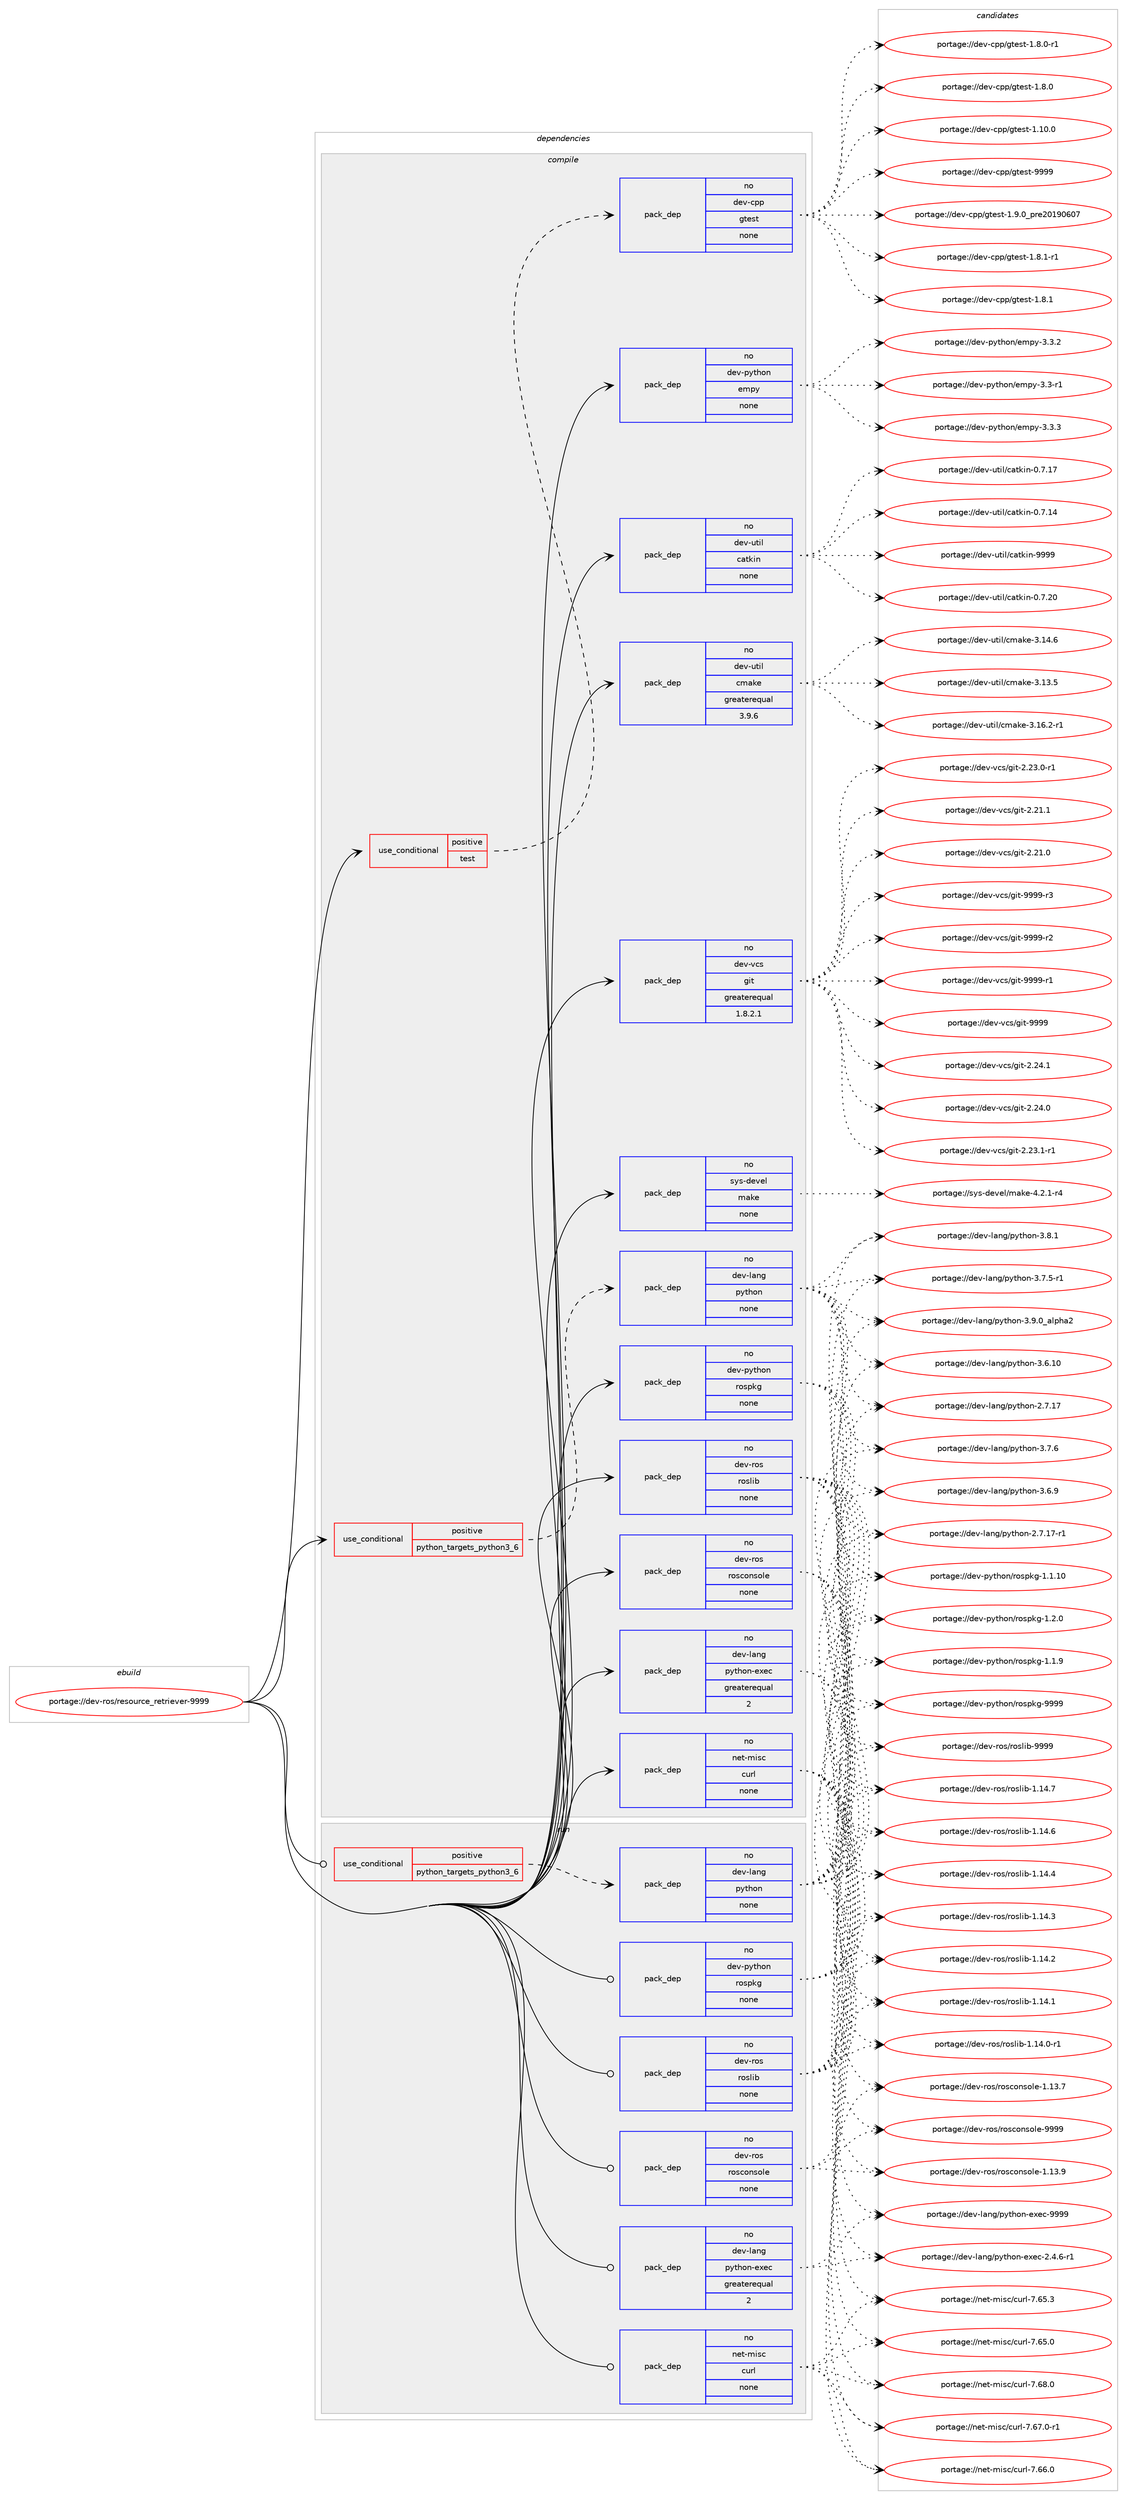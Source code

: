 digraph prolog {

# *************
# Graph options
# *************

newrank=true;
concentrate=true;
compound=true;
graph [rankdir=LR,fontname=Helvetica,fontsize=10,ranksep=1.5];#, ranksep=2.5, nodesep=0.2];
edge  [arrowhead=vee];
node  [fontname=Helvetica,fontsize=10];

# **********
# The ebuild
# **********

subgraph cluster_leftcol {
color=gray;
label=<<i>ebuild</i>>;
id [label="portage://dev-ros/resource_retriever-9999", color=red, width=4, href="../dev-ros/resource_retriever-9999.svg"];
}

# ****************
# The dependencies
# ****************

subgraph cluster_midcol {
color=gray;
label=<<i>dependencies</i>>;
subgraph cluster_compile {
fillcolor="#eeeeee";
style=filled;
label=<<i>compile</i>>;
subgraph cond98695 {
dependency391814 [label=<<TABLE BORDER="0" CELLBORDER="1" CELLSPACING="0" CELLPADDING="4"><TR><TD ROWSPAN="3" CELLPADDING="10">use_conditional</TD></TR><TR><TD>positive</TD></TR><TR><TD>python_targets_python3_6</TD></TR></TABLE>>, shape=none, color=red];
subgraph pack288266 {
dependency391815 [label=<<TABLE BORDER="0" CELLBORDER="1" CELLSPACING="0" CELLPADDING="4" WIDTH="220"><TR><TD ROWSPAN="6" CELLPADDING="30">pack_dep</TD></TR><TR><TD WIDTH="110">no</TD></TR><TR><TD>dev-lang</TD></TR><TR><TD>python</TD></TR><TR><TD>none</TD></TR><TR><TD></TD></TR></TABLE>>, shape=none, color=blue];
}
dependency391814:e -> dependency391815:w [weight=20,style="dashed",arrowhead="vee"];
}
id:e -> dependency391814:w [weight=20,style="solid",arrowhead="vee"];
subgraph cond98696 {
dependency391816 [label=<<TABLE BORDER="0" CELLBORDER="1" CELLSPACING="0" CELLPADDING="4"><TR><TD ROWSPAN="3" CELLPADDING="10">use_conditional</TD></TR><TR><TD>positive</TD></TR><TR><TD>test</TD></TR></TABLE>>, shape=none, color=red];
subgraph pack288267 {
dependency391817 [label=<<TABLE BORDER="0" CELLBORDER="1" CELLSPACING="0" CELLPADDING="4" WIDTH="220"><TR><TD ROWSPAN="6" CELLPADDING="30">pack_dep</TD></TR><TR><TD WIDTH="110">no</TD></TR><TR><TD>dev-cpp</TD></TR><TR><TD>gtest</TD></TR><TR><TD>none</TD></TR><TR><TD></TD></TR></TABLE>>, shape=none, color=blue];
}
dependency391816:e -> dependency391817:w [weight=20,style="dashed",arrowhead="vee"];
}
id:e -> dependency391816:w [weight=20,style="solid",arrowhead="vee"];
subgraph pack288268 {
dependency391818 [label=<<TABLE BORDER="0" CELLBORDER="1" CELLSPACING="0" CELLPADDING="4" WIDTH="220"><TR><TD ROWSPAN="6" CELLPADDING="30">pack_dep</TD></TR><TR><TD WIDTH="110">no</TD></TR><TR><TD>dev-lang</TD></TR><TR><TD>python-exec</TD></TR><TR><TD>greaterequal</TD></TR><TR><TD>2</TD></TR></TABLE>>, shape=none, color=blue];
}
id:e -> dependency391818:w [weight=20,style="solid",arrowhead="vee"];
subgraph pack288269 {
dependency391819 [label=<<TABLE BORDER="0" CELLBORDER="1" CELLSPACING="0" CELLPADDING="4" WIDTH="220"><TR><TD ROWSPAN="6" CELLPADDING="30">pack_dep</TD></TR><TR><TD WIDTH="110">no</TD></TR><TR><TD>dev-python</TD></TR><TR><TD>empy</TD></TR><TR><TD>none</TD></TR><TR><TD></TD></TR></TABLE>>, shape=none, color=blue];
}
id:e -> dependency391819:w [weight=20,style="solid",arrowhead="vee"];
subgraph pack288270 {
dependency391820 [label=<<TABLE BORDER="0" CELLBORDER="1" CELLSPACING="0" CELLPADDING="4" WIDTH="220"><TR><TD ROWSPAN="6" CELLPADDING="30">pack_dep</TD></TR><TR><TD WIDTH="110">no</TD></TR><TR><TD>dev-python</TD></TR><TR><TD>rospkg</TD></TR><TR><TD>none</TD></TR><TR><TD></TD></TR></TABLE>>, shape=none, color=blue];
}
id:e -> dependency391820:w [weight=20,style="solid",arrowhead="vee"];
subgraph pack288271 {
dependency391821 [label=<<TABLE BORDER="0" CELLBORDER="1" CELLSPACING="0" CELLPADDING="4" WIDTH="220"><TR><TD ROWSPAN="6" CELLPADDING="30">pack_dep</TD></TR><TR><TD WIDTH="110">no</TD></TR><TR><TD>dev-ros</TD></TR><TR><TD>rosconsole</TD></TR><TR><TD>none</TD></TR><TR><TD></TD></TR></TABLE>>, shape=none, color=blue];
}
id:e -> dependency391821:w [weight=20,style="solid",arrowhead="vee"];
subgraph pack288272 {
dependency391822 [label=<<TABLE BORDER="0" CELLBORDER="1" CELLSPACING="0" CELLPADDING="4" WIDTH="220"><TR><TD ROWSPAN="6" CELLPADDING="30">pack_dep</TD></TR><TR><TD WIDTH="110">no</TD></TR><TR><TD>dev-ros</TD></TR><TR><TD>roslib</TD></TR><TR><TD>none</TD></TR><TR><TD></TD></TR></TABLE>>, shape=none, color=blue];
}
id:e -> dependency391822:w [weight=20,style="solid",arrowhead="vee"];
subgraph pack288273 {
dependency391823 [label=<<TABLE BORDER="0" CELLBORDER="1" CELLSPACING="0" CELLPADDING="4" WIDTH="220"><TR><TD ROWSPAN="6" CELLPADDING="30">pack_dep</TD></TR><TR><TD WIDTH="110">no</TD></TR><TR><TD>dev-util</TD></TR><TR><TD>catkin</TD></TR><TR><TD>none</TD></TR><TR><TD></TD></TR></TABLE>>, shape=none, color=blue];
}
id:e -> dependency391823:w [weight=20,style="solid",arrowhead="vee"];
subgraph pack288274 {
dependency391824 [label=<<TABLE BORDER="0" CELLBORDER="1" CELLSPACING="0" CELLPADDING="4" WIDTH="220"><TR><TD ROWSPAN="6" CELLPADDING="30">pack_dep</TD></TR><TR><TD WIDTH="110">no</TD></TR><TR><TD>dev-util</TD></TR><TR><TD>cmake</TD></TR><TR><TD>greaterequal</TD></TR><TR><TD>3.9.6</TD></TR></TABLE>>, shape=none, color=blue];
}
id:e -> dependency391824:w [weight=20,style="solid",arrowhead="vee"];
subgraph pack288275 {
dependency391825 [label=<<TABLE BORDER="0" CELLBORDER="1" CELLSPACING="0" CELLPADDING="4" WIDTH="220"><TR><TD ROWSPAN="6" CELLPADDING="30">pack_dep</TD></TR><TR><TD WIDTH="110">no</TD></TR><TR><TD>dev-vcs</TD></TR><TR><TD>git</TD></TR><TR><TD>greaterequal</TD></TR><TR><TD>1.8.2.1</TD></TR></TABLE>>, shape=none, color=blue];
}
id:e -> dependency391825:w [weight=20,style="solid",arrowhead="vee"];
subgraph pack288276 {
dependency391826 [label=<<TABLE BORDER="0" CELLBORDER="1" CELLSPACING="0" CELLPADDING="4" WIDTH="220"><TR><TD ROWSPAN="6" CELLPADDING="30">pack_dep</TD></TR><TR><TD WIDTH="110">no</TD></TR><TR><TD>net-misc</TD></TR><TR><TD>curl</TD></TR><TR><TD>none</TD></TR><TR><TD></TD></TR></TABLE>>, shape=none, color=blue];
}
id:e -> dependency391826:w [weight=20,style="solid",arrowhead="vee"];
subgraph pack288277 {
dependency391827 [label=<<TABLE BORDER="0" CELLBORDER="1" CELLSPACING="0" CELLPADDING="4" WIDTH="220"><TR><TD ROWSPAN="6" CELLPADDING="30">pack_dep</TD></TR><TR><TD WIDTH="110">no</TD></TR><TR><TD>sys-devel</TD></TR><TR><TD>make</TD></TR><TR><TD>none</TD></TR><TR><TD></TD></TR></TABLE>>, shape=none, color=blue];
}
id:e -> dependency391827:w [weight=20,style="solid",arrowhead="vee"];
}
subgraph cluster_compileandrun {
fillcolor="#eeeeee";
style=filled;
label=<<i>compile and run</i>>;
}
subgraph cluster_run {
fillcolor="#eeeeee";
style=filled;
label=<<i>run</i>>;
subgraph cond98697 {
dependency391828 [label=<<TABLE BORDER="0" CELLBORDER="1" CELLSPACING="0" CELLPADDING="4"><TR><TD ROWSPAN="3" CELLPADDING="10">use_conditional</TD></TR><TR><TD>positive</TD></TR><TR><TD>python_targets_python3_6</TD></TR></TABLE>>, shape=none, color=red];
subgraph pack288278 {
dependency391829 [label=<<TABLE BORDER="0" CELLBORDER="1" CELLSPACING="0" CELLPADDING="4" WIDTH="220"><TR><TD ROWSPAN="6" CELLPADDING="30">pack_dep</TD></TR><TR><TD WIDTH="110">no</TD></TR><TR><TD>dev-lang</TD></TR><TR><TD>python</TD></TR><TR><TD>none</TD></TR><TR><TD></TD></TR></TABLE>>, shape=none, color=blue];
}
dependency391828:e -> dependency391829:w [weight=20,style="dashed",arrowhead="vee"];
}
id:e -> dependency391828:w [weight=20,style="solid",arrowhead="odot"];
subgraph pack288279 {
dependency391830 [label=<<TABLE BORDER="0" CELLBORDER="1" CELLSPACING="0" CELLPADDING="4" WIDTH="220"><TR><TD ROWSPAN="6" CELLPADDING="30">pack_dep</TD></TR><TR><TD WIDTH="110">no</TD></TR><TR><TD>dev-lang</TD></TR><TR><TD>python-exec</TD></TR><TR><TD>greaterequal</TD></TR><TR><TD>2</TD></TR></TABLE>>, shape=none, color=blue];
}
id:e -> dependency391830:w [weight=20,style="solid",arrowhead="odot"];
subgraph pack288280 {
dependency391831 [label=<<TABLE BORDER="0" CELLBORDER="1" CELLSPACING="0" CELLPADDING="4" WIDTH="220"><TR><TD ROWSPAN="6" CELLPADDING="30">pack_dep</TD></TR><TR><TD WIDTH="110">no</TD></TR><TR><TD>dev-python</TD></TR><TR><TD>rospkg</TD></TR><TR><TD>none</TD></TR><TR><TD></TD></TR></TABLE>>, shape=none, color=blue];
}
id:e -> dependency391831:w [weight=20,style="solid",arrowhead="odot"];
subgraph pack288281 {
dependency391832 [label=<<TABLE BORDER="0" CELLBORDER="1" CELLSPACING="0" CELLPADDING="4" WIDTH="220"><TR><TD ROWSPAN="6" CELLPADDING="30">pack_dep</TD></TR><TR><TD WIDTH="110">no</TD></TR><TR><TD>dev-ros</TD></TR><TR><TD>rosconsole</TD></TR><TR><TD>none</TD></TR><TR><TD></TD></TR></TABLE>>, shape=none, color=blue];
}
id:e -> dependency391832:w [weight=20,style="solid",arrowhead="odot"];
subgraph pack288282 {
dependency391833 [label=<<TABLE BORDER="0" CELLBORDER="1" CELLSPACING="0" CELLPADDING="4" WIDTH="220"><TR><TD ROWSPAN="6" CELLPADDING="30">pack_dep</TD></TR><TR><TD WIDTH="110">no</TD></TR><TR><TD>dev-ros</TD></TR><TR><TD>roslib</TD></TR><TR><TD>none</TD></TR><TR><TD></TD></TR></TABLE>>, shape=none, color=blue];
}
id:e -> dependency391833:w [weight=20,style="solid",arrowhead="odot"];
subgraph pack288283 {
dependency391834 [label=<<TABLE BORDER="0" CELLBORDER="1" CELLSPACING="0" CELLPADDING="4" WIDTH="220"><TR><TD ROWSPAN="6" CELLPADDING="30">pack_dep</TD></TR><TR><TD WIDTH="110">no</TD></TR><TR><TD>net-misc</TD></TR><TR><TD>curl</TD></TR><TR><TD>none</TD></TR><TR><TD></TD></TR></TABLE>>, shape=none, color=blue];
}
id:e -> dependency391834:w [weight=20,style="solid",arrowhead="odot"];
}
}

# **************
# The candidates
# **************

subgraph cluster_choices {
rank=same;
color=gray;
label=<<i>candidates</i>>;

subgraph choice288266 {
color=black;
nodesep=1;
choice10010111845108971101034711212111610411111045514657464895971081121049750 [label="portage://dev-lang/python-3.9.0_alpha2", color=red, width=4,href="../dev-lang/python-3.9.0_alpha2.svg"];
choice100101118451089711010347112121116104111110455146564649 [label="portage://dev-lang/python-3.8.1", color=red, width=4,href="../dev-lang/python-3.8.1.svg"];
choice100101118451089711010347112121116104111110455146554654 [label="portage://dev-lang/python-3.7.6", color=red, width=4,href="../dev-lang/python-3.7.6.svg"];
choice1001011184510897110103471121211161041111104551465546534511449 [label="portage://dev-lang/python-3.7.5-r1", color=red, width=4,href="../dev-lang/python-3.7.5-r1.svg"];
choice100101118451089711010347112121116104111110455146544657 [label="portage://dev-lang/python-3.6.9", color=red, width=4,href="../dev-lang/python-3.6.9.svg"];
choice10010111845108971101034711212111610411111045514654464948 [label="portage://dev-lang/python-3.6.10", color=red, width=4,href="../dev-lang/python-3.6.10.svg"];
choice100101118451089711010347112121116104111110455046554649554511449 [label="portage://dev-lang/python-2.7.17-r1", color=red, width=4,href="../dev-lang/python-2.7.17-r1.svg"];
choice10010111845108971101034711212111610411111045504655464955 [label="portage://dev-lang/python-2.7.17", color=red, width=4,href="../dev-lang/python-2.7.17.svg"];
dependency391815:e -> choice10010111845108971101034711212111610411111045514657464895971081121049750:w [style=dotted,weight="100"];
dependency391815:e -> choice100101118451089711010347112121116104111110455146564649:w [style=dotted,weight="100"];
dependency391815:e -> choice100101118451089711010347112121116104111110455146554654:w [style=dotted,weight="100"];
dependency391815:e -> choice1001011184510897110103471121211161041111104551465546534511449:w [style=dotted,weight="100"];
dependency391815:e -> choice100101118451089711010347112121116104111110455146544657:w [style=dotted,weight="100"];
dependency391815:e -> choice10010111845108971101034711212111610411111045514654464948:w [style=dotted,weight="100"];
dependency391815:e -> choice100101118451089711010347112121116104111110455046554649554511449:w [style=dotted,weight="100"];
dependency391815:e -> choice10010111845108971101034711212111610411111045504655464955:w [style=dotted,weight="100"];
}
subgraph choice288267 {
color=black;
nodesep=1;
choice1001011184599112112471031161011151164557575757 [label="portage://dev-cpp/gtest-9999", color=red, width=4,href="../dev-cpp/gtest-9999.svg"];
choice100101118459911211247103116101115116454946574648951121141015048495748544855 [label="portage://dev-cpp/gtest-1.9.0_pre20190607", color=red, width=4,href="../dev-cpp/gtest-1.9.0_pre20190607.svg"];
choice1001011184599112112471031161011151164549465646494511449 [label="portage://dev-cpp/gtest-1.8.1-r1", color=red, width=4,href="../dev-cpp/gtest-1.8.1-r1.svg"];
choice100101118459911211247103116101115116454946564649 [label="portage://dev-cpp/gtest-1.8.1", color=red, width=4,href="../dev-cpp/gtest-1.8.1.svg"];
choice1001011184599112112471031161011151164549465646484511449 [label="portage://dev-cpp/gtest-1.8.0-r1", color=red, width=4,href="../dev-cpp/gtest-1.8.0-r1.svg"];
choice100101118459911211247103116101115116454946564648 [label="portage://dev-cpp/gtest-1.8.0", color=red, width=4,href="../dev-cpp/gtest-1.8.0.svg"];
choice10010111845991121124710311610111511645494649484648 [label="portage://dev-cpp/gtest-1.10.0", color=red, width=4,href="../dev-cpp/gtest-1.10.0.svg"];
dependency391817:e -> choice1001011184599112112471031161011151164557575757:w [style=dotted,weight="100"];
dependency391817:e -> choice100101118459911211247103116101115116454946574648951121141015048495748544855:w [style=dotted,weight="100"];
dependency391817:e -> choice1001011184599112112471031161011151164549465646494511449:w [style=dotted,weight="100"];
dependency391817:e -> choice100101118459911211247103116101115116454946564649:w [style=dotted,weight="100"];
dependency391817:e -> choice1001011184599112112471031161011151164549465646484511449:w [style=dotted,weight="100"];
dependency391817:e -> choice100101118459911211247103116101115116454946564648:w [style=dotted,weight="100"];
dependency391817:e -> choice10010111845991121124710311610111511645494649484648:w [style=dotted,weight="100"];
}
subgraph choice288268 {
color=black;
nodesep=1;
choice10010111845108971101034711212111610411111045101120101994557575757 [label="portage://dev-lang/python-exec-9999", color=red, width=4,href="../dev-lang/python-exec-9999.svg"];
choice10010111845108971101034711212111610411111045101120101994550465246544511449 [label="portage://dev-lang/python-exec-2.4.6-r1", color=red, width=4,href="../dev-lang/python-exec-2.4.6-r1.svg"];
dependency391818:e -> choice10010111845108971101034711212111610411111045101120101994557575757:w [style=dotted,weight="100"];
dependency391818:e -> choice10010111845108971101034711212111610411111045101120101994550465246544511449:w [style=dotted,weight="100"];
}
subgraph choice288269 {
color=black;
nodesep=1;
choice1001011184511212111610411111047101109112121455146514651 [label="portage://dev-python/empy-3.3.3", color=red, width=4,href="../dev-python/empy-3.3.3.svg"];
choice1001011184511212111610411111047101109112121455146514650 [label="portage://dev-python/empy-3.3.2", color=red, width=4,href="../dev-python/empy-3.3.2.svg"];
choice1001011184511212111610411111047101109112121455146514511449 [label="portage://dev-python/empy-3.3-r1", color=red, width=4,href="../dev-python/empy-3.3-r1.svg"];
dependency391819:e -> choice1001011184511212111610411111047101109112121455146514651:w [style=dotted,weight="100"];
dependency391819:e -> choice1001011184511212111610411111047101109112121455146514650:w [style=dotted,weight="100"];
dependency391819:e -> choice1001011184511212111610411111047101109112121455146514511449:w [style=dotted,weight="100"];
}
subgraph choice288270 {
color=black;
nodesep=1;
choice10010111845112121116104111110471141111151121071034557575757 [label="portage://dev-python/rospkg-9999", color=red, width=4,href="../dev-python/rospkg-9999.svg"];
choice1001011184511212111610411111047114111115112107103454946504648 [label="portage://dev-python/rospkg-1.2.0", color=red, width=4,href="../dev-python/rospkg-1.2.0.svg"];
choice1001011184511212111610411111047114111115112107103454946494657 [label="portage://dev-python/rospkg-1.1.9", color=red, width=4,href="../dev-python/rospkg-1.1.9.svg"];
choice100101118451121211161041111104711411111511210710345494649464948 [label="portage://dev-python/rospkg-1.1.10", color=red, width=4,href="../dev-python/rospkg-1.1.10.svg"];
dependency391820:e -> choice10010111845112121116104111110471141111151121071034557575757:w [style=dotted,weight="100"];
dependency391820:e -> choice1001011184511212111610411111047114111115112107103454946504648:w [style=dotted,weight="100"];
dependency391820:e -> choice1001011184511212111610411111047114111115112107103454946494657:w [style=dotted,weight="100"];
dependency391820:e -> choice100101118451121211161041111104711411111511210710345494649464948:w [style=dotted,weight="100"];
}
subgraph choice288271 {
color=black;
nodesep=1;
choice1001011184511411111547114111115991111101151111081014557575757 [label="portage://dev-ros/rosconsole-9999", color=red, width=4,href="../dev-ros/rosconsole-9999.svg"];
choice10010111845114111115471141111159911111011511110810145494649514657 [label="portage://dev-ros/rosconsole-1.13.9", color=red, width=4,href="../dev-ros/rosconsole-1.13.9.svg"];
choice10010111845114111115471141111159911111011511110810145494649514655 [label="portage://dev-ros/rosconsole-1.13.7", color=red, width=4,href="../dev-ros/rosconsole-1.13.7.svg"];
dependency391821:e -> choice1001011184511411111547114111115991111101151111081014557575757:w [style=dotted,weight="100"];
dependency391821:e -> choice10010111845114111115471141111159911111011511110810145494649514657:w [style=dotted,weight="100"];
dependency391821:e -> choice10010111845114111115471141111159911111011511110810145494649514655:w [style=dotted,weight="100"];
}
subgraph choice288272 {
color=black;
nodesep=1;
choice1001011184511411111547114111115108105984557575757 [label="portage://dev-ros/roslib-9999", color=red, width=4,href="../dev-ros/roslib-9999.svg"];
choice10010111845114111115471141111151081059845494649524655 [label="portage://dev-ros/roslib-1.14.7", color=red, width=4,href="../dev-ros/roslib-1.14.7.svg"];
choice10010111845114111115471141111151081059845494649524654 [label="portage://dev-ros/roslib-1.14.6", color=red, width=4,href="../dev-ros/roslib-1.14.6.svg"];
choice10010111845114111115471141111151081059845494649524652 [label="portage://dev-ros/roslib-1.14.4", color=red, width=4,href="../dev-ros/roslib-1.14.4.svg"];
choice10010111845114111115471141111151081059845494649524651 [label="portage://dev-ros/roslib-1.14.3", color=red, width=4,href="../dev-ros/roslib-1.14.3.svg"];
choice10010111845114111115471141111151081059845494649524650 [label="portage://dev-ros/roslib-1.14.2", color=red, width=4,href="../dev-ros/roslib-1.14.2.svg"];
choice10010111845114111115471141111151081059845494649524649 [label="portage://dev-ros/roslib-1.14.1", color=red, width=4,href="../dev-ros/roslib-1.14.1.svg"];
choice100101118451141111154711411111510810598454946495246484511449 [label="portage://dev-ros/roslib-1.14.0-r1", color=red, width=4,href="../dev-ros/roslib-1.14.0-r1.svg"];
dependency391822:e -> choice1001011184511411111547114111115108105984557575757:w [style=dotted,weight="100"];
dependency391822:e -> choice10010111845114111115471141111151081059845494649524655:w [style=dotted,weight="100"];
dependency391822:e -> choice10010111845114111115471141111151081059845494649524654:w [style=dotted,weight="100"];
dependency391822:e -> choice10010111845114111115471141111151081059845494649524652:w [style=dotted,weight="100"];
dependency391822:e -> choice10010111845114111115471141111151081059845494649524651:w [style=dotted,weight="100"];
dependency391822:e -> choice10010111845114111115471141111151081059845494649524650:w [style=dotted,weight="100"];
dependency391822:e -> choice10010111845114111115471141111151081059845494649524649:w [style=dotted,weight="100"];
dependency391822:e -> choice100101118451141111154711411111510810598454946495246484511449:w [style=dotted,weight="100"];
}
subgraph choice288273 {
color=black;
nodesep=1;
choice100101118451171161051084799971161071051104557575757 [label="portage://dev-util/catkin-9999", color=red, width=4,href="../dev-util/catkin-9999.svg"];
choice1001011184511711610510847999711610710511045484655465048 [label="portage://dev-util/catkin-0.7.20", color=red, width=4,href="../dev-util/catkin-0.7.20.svg"];
choice1001011184511711610510847999711610710511045484655464955 [label="portage://dev-util/catkin-0.7.17", color=red, width=4,href="../dev-util/catkin-0.7.17.svg"];
choice1001011184511711610510847999711610710511045484655464952 [label="portage://dev-util/catkin-0.7.14", color=red, width=4,href="../dev-util/catkin-0.7.14.svg"];
dependency391823:e -> choice100101118451171161051084799971161071051104557575757:w [style=dotted,weight="100"];
dependency391823:e -> choice1001011184511711610510847999711610710511045484655465048:w [style=dotted,weight="100"];
dependency391823:e -> choice1001011184511711610510847999711610710511045484655464955:w [style=dotted,weight="100"];
dependency391823:e -> choice1001011184511711610510847999711610710511045484655464952:w [style=dotted,weight="100"];
}
subgraph choice288274 {
color=black;
nodesep=1;
choice10010111845117116105108479910997107101455146495446504511449 [label="portage://dev-util/cmake-3.16.2-r1", color=red, width=4,href="../dev-util/cmake-3.16.2-r1.svg"];
choice1001011184511711610510847991099710710145514649524654 [label="portage://dev-util/cmake-3.14.6", color=red, width=4,href="../dev-util/cmake-3.14.6.svg"];
choice1001011184511711610510847991099710710145514649514653 [label="portage://dev-util/cmake-3.13.5", color=red, width=4,href="../dev-util/cmake-3.13.5.svg"];
dependency391824:e -> choice10010111845117116105108479910997107101455146495446504511449:w [style=dotted,weight="100"];
dependency391824:e -> choice1001011184511711610510847991099710710145514649524654:w [style=dotted,weight="100"];
dependency391824:e -> choice1001011184511711610510847991099710710145514649514653:w [style=dotted,weight="100"];
}
subgraph choice288275 {
color=black;
nodesep=1;
choice10010111845118991154710310511645575757574511451 [label="portage://dev-vcs/git-9999-r3", color=red, width=4,href="../dev-vcs/git-9999-r3.svg"];
choice10010111845118991154710310511645575757574511450 [label="portage://dev-vcs/git-9999-r2", color=red, width=4,href="../dev-vcs/git-9999-r2.svg"];
choice10010111845118991154710310511645575757574511449 [label="portage://dev-vcs/git-9999-r1", color=red, width=4,href="../dev-vcs/git-9999-r1.svg"];
choice1001011184511899115471031051164557575757 [label="portage://dev-vcs/git-9999", color=red, width=4,href="../dev-vcs/git-9999.svg"];
choice10010111845118991154710310511645504650524649 [label="portage://dev-vcs/git-2.24.1", color=red, width=4,href="../dev-vcs/git-2.24.1.svg"];
choice10010111845118991154710310511645504650524648 [label="portage://dev-vcs/git-2.24.0", color=red, width=4,href="../dev-vcs/git-2.24.0.svg"];
choice100101118451189911547103105116455046505146494511449 [label="portage://dev-vcs/git-2.23.1-r1", color=red, width=4,href="../dev-vcs/git-2.23.1-r1.svg"];
choice100101118451189911547103105116455046505146484511449 [label="portage://dev-vcs/git-2.23.0-r1", color=red, width=4,href="../dev-vcs/git-2.23.0-r1.svg"];
choice10010111845118991154710310511645504650494649 [label="portage://dev-vcs/git-2.21.1", color=red, width=4,href="../dev-vcs/git-2.21.1.svg"];
choice10010111845118991154710310511645504650494648 [label="portage://dev-vcs/git-2.21.0", color=red, width=4,href="../dev-vcs/git-2.21.0.svg"];
dependency391825:e -> choice10010111845118991154710310511645575757574511451:w [style=dotted,weight="100"];
dependency391825:e -> choice10010111845118991154710310511645575757574511450:w [style=dotted,weight="100"];
dependency391825:e -> choice10010111845118991154710310511645575757574511449:w [style=dotted,weight="100"];
dependency391825:e -> choice1001011184511899115471031051164557575757:w [style=dotted,weight="100"];
dependency391825:e -> choice10010111845118991154710310511645504650524649:w [style=dotted,weight="100"];
dependency391825:e -> choice10010111845118991154710310511645504650524648:w [style=dotted,weight="100"];
dependency391825:e -> choice100101118451189911547103105116455046505146494511449:w [style=dotted,weight="100"];
dependency391825:e -> choice100101118451189911547103105116455046505146484511449:w [style=dotted,weight="100"];
dependency391825:e -> choice10010111845118991154710310511645504650494649:w [style=dotted,weight="100"];
dependency391825:e -> choice10010111845118991154710310511645504650494648:w [style=dotted,weight="100"];
}
subgraph choice288276 {
color=black;
nodesep=1;
choice1101011164510910511599479911711410845554654564648 [label="portage://net-misc/curl-7.68.0", color=red, width=4,href="../net-misc/curl-7.68.0.svg"];
choice11010111645109105115994799117114108455546545546484511449 [label="portage://net-misc/curl-7.67.0-r1", color=red, width=4,href="../net-misc/curl-7.67.0-r1.svg"];
choice1101011164510910511599479911711410845554654544648 [label="portage://net-misc/curl-7.66.0", color=red, width=4,href="../net-misc/curl-7.66.0.svg"];
choice1101011164510910511599479911711410845554654534651 [label="portage://net-misc/curl-7.65.3", color=red, width=4,href="../net-misc/curl-7.65.3.svg"];
choice1101011164510910511599479911711410845554654534648 [label="portage://net-misc/curl-7.65.0", color=red, width=4,href="../net-misc/curl-7.65.0.svg"];
dependency391826:e -> choice1101011164510910511599479911711410845554654564648:w [style=dotted,weight="100"];
dependency391826:e -> choice11010111645109105115994799117114108455546545546484511449:w [style=dotted,weight="100"];
dependency391826:e -> choice1101011164510910511599479911711410845554654544648:w [style=dotted,weight="100"];
dependency391826:e -> choice1101011164510910511599479911711410845554654534651:w [style=dotted,weight="100"];
dependency391826:e -> choice1101011164510910511599479911711410845554654534648:w [style=dotted,weight="100"];
}
subgraph choice288277 {
color=black;
nodesep=1;
choice1151211154510010111810110847109971071014552465046494511452 [label="portage://sys-devel/make-4.2.1-r4", color=red, width=4,href="../sys-devel/make-4.2.1-r4.svg"];
dependency391827:e -> choice1151211154510010111810110847109971071014552465046494511452:w [style=dotted,weight="100"];
}
subgraph choice288278 {
color=black;
nodesep=1;
choice10010111845108971101034711212111610411111045514657464895971081121049750 [label="portage://dev-lang/python-3.9.0_alpha2", color=red, width=4,href="../dev-lang/python-3.9.0_alpha2.svg"];
choice100101118451089711010347112121116104111110455146564649 [label="portage://dev-lang/python-3.8.1", color=red, width=4,href="../dev-lang/python-3.8.1.svg"];
choice100101118451089711010347112121116104111110455146554654 [label="portage://dev-lang/python-3.7.6", color=red, width=4,href="../dev-lang/python-3.7.6.svg"];
choice1001011184510897110103471121211161041111104551465546534511449 [label="portage://dev-lang/python-3.7.5-r1", color=red, width=4,href="../dev-lang/python-3.7.5-r1.svg"];
choice100101118451089711010347112121116104111110455146544657 [label="portage://dev-lang/python-3.6.9", color=red, width=4,href="../dev-lang/python-3.6.9.svg"];
choice10010111845108971101034711212111610411111045514654464948 [label="portage://dev-lang/python-3.6.10", color=red, width=4,href="../dev-lang/python-3.6.10.svg"];
choice100101118451089711010347112121116104111110455046554649554511449 [label="portage://dev-lang/python-2.7.17-r1", color=red, width=4,href="../dev-lang/python-2.7.17-r1.svg"];
choice10010111845108971101034711212111610411111045504655464955 [label="portage://dev-lang/python-2.7.17", color=red, width=4,href="../dev-lang/python-2.7.17.svg"];
dependency391829:e -> choice10010111845108971101034711212111610411111045514657464895971081121049750:w [style=dotted,weight="100"];
dependency391829:e -> choice100101118451089711010347112121116104111110455146564649:w [style=dotted,weight="100"];
dependency391829:e -> choice100101118451089711010347112121116104111110455146554654:w [style=dotted,weight="100"];
dependency391829:e -> choice1001011184510897110103471121211161041111104551465546534511449:w [style=dotted,weight="100"];
dependency391829:e -> choice100101118451089711010347112121116104111110455146544657:w [style=dotted,weight="100"];
dependency391829:e -> choice10010111845108971101034711212111610411111045514654464948:w [style=dotted,weight="100"];
dependency391829:e -> choice100101118451089711010347112121116104111110455046554649554511449:w [style=dotted,weight="100"];
dependency391829:e -> choice10010111845108971101034711212111610411111045504655464955:w [style=dotted,weight="100"];
}
subgraph choice288279 {
color=black;
nodesep=1;
choice10010111845108971101034711212111610411111045101120101994557575757 [label="portage://dev-lang/python-exec-9999", color=red, width=4,href="../dev-lang/python-exec-9999.svg"];
choice10010111845108971101034711212111610411111045101120101994550465246544511449 [label="portage://dev-lang/python-exec-2.4.6-r1", color=red, width=4,href="../dev-lang/python-exec-2.4.6-r1.svg"];
dependency391830:e -> choice10010111845108971101034711212111610411111045101120101994557575757:w [style=dotted,weight="100"];
dependency391830:e -> choice10010111845108971101034711212111610411111045101120101994550465246544511449:w [style=dotted,weight="100"];
}
subgraph choice288280 {
color=black;
nodesep=1;
choice10010111845112121116104111110471141111151121071034557575757 [label="portage://dev-python/rospkg-9999", color=red, width=4,href="../dev-python/rospkg-9999.svg"];
choice1001011184511212111610411111047114111115112107103454946504648 [label="portage://dev-python/rospkg-1.2.0", color=red, width=4,href="../dev-python/rospkg-1.2.0.svg"];
choice1001011184511212111610411111047114111115112107103454946494657 [label="portage://dev-python/rospkg-1.1.9", color=red, width=4,href="../dev-python/rospkg-1.1.9.svg"];
choice100101118451121211161041111104711411111511210710345494649464948 [label="portage://dev-python/rospkg-1.1.10", color=red, width=4,href="../dev-python/rospkg-1.1.10.svg"];
dependency391831:e -> choice10010111845112121116104111110471141111151121071034557575757:w [style=dotted,weight="100"];
dependency391831:e -> choice1001011184511212111610411111047114111115112107103454946504648:w [style=dotted,weight="100"];
dependency391831:e -> choice1001011184511212111610411111047114111115112107103454946494657:w [style=dotted,weight="100"];
dependency391831:e -> choice100101118451121211161041111104711411111511210710345494649464948:w [style=dotted,weight="100"];
}
subgraph choice288281 {
color=black;
nodesep=1;
choice1001011184511411111547114111115991111101151111081014557575757 [label="portage://dev-ros/rosconsole-9999", color=red, width=4,href="../dev-ros/rosconsole-9999.svg"];
choice10010111845114111115471141111159911111011511110810145494649514657 [label="portage://dev-ros/rosconsole-1.13.9", color=red, width=4,href="../dev-ros/rosconsole-1.13.9.svg"];
choice10010111845114111115471141111159911111011511110810145494649514655 [label="portage://dev-ros/rosconsole-1.13.7", color=red, width=4,href="../dev-ros/rosconsole-1.13.7.svg"];
dependency391832:e -> choice1001011184511411111547114111115991111101151111081014557575757:w [style=dotted,weight="100"];
dependency391832:e -> choice10010111845114111115471141111159911111011511110810145494649514657:w [style=dotted,weight="100"];
dependency391832:e -> choice10010111845114111115471141111159911111011511110810145494649514655:w [style=dotted,weight="100"];
}
subgraph choice288282 {
color=black;
nodesep=1;
choice1001011184511411111547114111115108105984557575757 [label="portage://dev-ros/roslib-9999", color=red, width=4,href="../dev-ros/roslib-9999.svg"];
choice10010111845114111115471141111151081059845494649524655 [label="portage://dev-ros/roslib-1.14.7", color=red, width=4,href="../dev-ros/roslib-1.14.7.svg"];
choice10010111845114111115471141111151081059845494649524654 [label="portage://dev-ros/roslib-1.14.6", color=red, width=4,href="../dev-ros/roslib-1.14.6.svg"];
choice10010111845114111115471141111151081059845494649524652 [label="portage://dev-ros/roslib-1.14.4", color=red, width=4,href="../dev-ros/roslib-1.14.4.svg"];
choice10010111845114111115471141111151081059845494649524651 [label="portage://dev-ros/roslib-1.14.3", color=red, width=4,href="../dev-ros/roslib-1.14.3.svg"];
choice10010111845114111115471141111151081059845494649524650 [label="portage://dev-ros/roslib-1.14.2", color=red, width=4,href="../dev-ros/roslib-1.14.2.svg"];
choice10010111845114111115471141111151081059845494649524649 [label="portage://dev-ros/roslib-1.14.1", color=red, width=4,href="../dev-ros/roslib-1.14.1.svg"];
choice100101118451141111154711411111510810598454946495246484511449 [label="portage://dev-ros/roslib-1.14.0-r1", color=red, width=4,href="../dev-ros/roslib-1.14.0-r1.svg"];
dependency391833:e -> choice1001011184511411111547114111115108105984557575757:w [style=dotted,weight="100"];
dependency391833:e -> choice10010111845114111115471141111151081059845494649524655:w [style=dotted,weight="100"];
dependency391833:e -> choice10010111845114111115471141111151081059845494649524654:w [style=dotted,weight="100"];
dependency391833:e -> choice10010111845114111115471141111151081059845494649524652:w [style=dotted,weight="100"];
dependency391833:e -> choice10010111845114111115471141111151081059845494649524651:w [style=dotted,weight="100"];
dependency391833:e -> choice10010111845114111115471141111151081059845494649524650:w [style=dotted,weight="100"];
dependency391833:e -> choice10010111845114111115471141111151081059845494649524649:w [style=dotted,weight="100"];
dependency391833:e -> choice100101118451141111154711411111510810598454946495246484511449:w [style=dotted,weight="100"];
}
subgraph choice288283 {
color=black;
nodesep=1;
choice1101011164510910511599479911711410845554654564648 [label="portage://net-misc/curl-7.68.0", color=red, width=4,href="../net-misc/curl-7.68.0.svg"];
choice11010111645109105115994799117114108455546545546484511449 [label="portage://net-misc/curl-7.67.0-r1", color=red, width=4,href="../net-misc/curl-7.67.0-r1.svg"];
choice1101011164510910511599479911711410845554654544648 [label="portage://net-misc/curl-7.66.0", color=red, width=4,href="../net-misc/curl-7.66.0.svg"];
choice1101011164510910511599479911711410845554654534651 [label="portage://net-misc/curl-7.65.3", color=red, width=4,href="../net-misc/curl-7.65.3.svg"];
choice1101011164510910511599479911711410845554654534648 [label="portage://net-misc/curl-7.65.0", color=red, width=4,href="../net-misc/curl-7.65.0.svg"];
dependency391834:e -> choice1101011164510910511599479911711410845554654564648:w [style=dotted,weight="100"];
dependency391834:e -> choice11010111645109105115994799117114108455546545546484511449:w [style=dotted,weight="100"];
dependency391834:e -> choice1101011164510910511599479911711410845554654544648:w [style=dotted,weight="100"];
dependency391834:e -> choice1101011164510910511599479911711410845554654534651:w [style=dotted,weight="100"];
dependency391834:e -> choice1101011164510910511599479911711410845554654534648:w [style=dotted,weight="100"];
}
}

}
